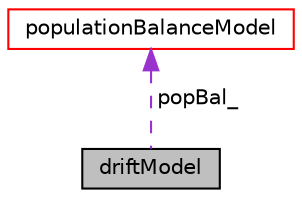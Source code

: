 digraph "driftModel"
{
  bgcolor="transparent";
  edge [fontname="Helvetica",fontsize="10",labelfontname="Helvetica",labelfontsize="10"];
  node [fontname="Helvetica",fontsize="10",shape=record];
  Node1 [label="driftModel",height=0.2,width=0.4,color="black", fillcolor="grey75", style="filled" fontcolor="black"];
  Node2 -> Node1 [dir="back",color="darkorchid3",fontsize="10",style="dashed",label=" popBal_" ,fontname="Helvetica"];
  Node2 [label="populationBalanceModel",height=0.2,width=0.4,color="red",URL="$classFoam_1_1diameterModels_1_1populationBalanceModel.html",tooltip="Class that solves the univariate population balance equation by means of a class method (also called ..."];
}
